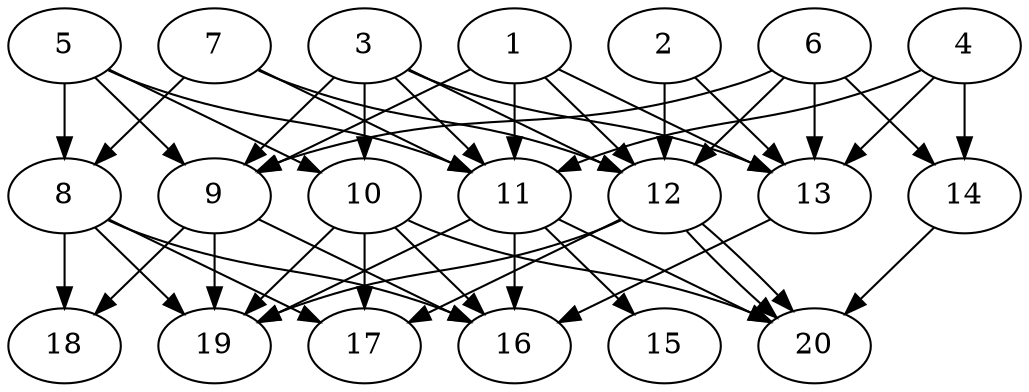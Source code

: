 // DAG automatically generated by daggen at Tue Jul 23 14:28:59 2019
// ./daggen --dot -n 20 --ccr 0.4 --fat 0.6 --regular 0.5 --density 0.7 --mindata 5242880 --maxdata 52428800 
digraph G {
  1 [size="36147200", alpha="0.13", expect_size="14458880"] 
  1 -> 9 [size ="14458880"]
  1 -> 11 [size ="14458880"]
  1 -> 12 [size ="14458880"]
  1 -> 13 [size ="14458880"]
  2 [size="13711360", alpha="0.12", expect_size="5484544"] 
  2 -> 12 [size ="5484544"]
  2 -> 13 [size ="5484544"]
  3 [size="23720960", alpha="0.06", expect_size="9488384"] 
  3 -> 9 [size ="9488384"]
  3 -> 10 [size ="9488384"]
  3 -> 11 [size ="9488384"]
  3 -> 12 [size ="9488384"]
  3 -> 13 [size ="9488384"]
  4 [size="70796800", alpha="0.08", expect_size="28318720"] 
  4 -> 11 [size ="28318720"]
  4 -> 13 [size ="28318720"]
  4 -> 14 [size ="28318720"]
  5 [size="73868800", alpha="0.14", expect_size="29547520"] 
  5 -> 8 [size ="29547520"]
  5 -> 9 [size ="29547520"]
  5 -> 10 [size ="29547520"]
  5 -> 11 [size ="29547520"]
  6 [size="18657280", alpha="0.08", expect_size="7462912"] 
  6 -> 9 [size ="7462912"]
  6 -> 12 [size ="7462912"]
  6 -> 13 [size ="7462912"]
  6 -> 14 [size ="7462912"]
  7 [size="41149440", alpha="0.02", expect_size="16459776"] 
  7 -> 8 [size ="16459776"]
  7 -> 11 [size ="16459776"]
  7 -> 12 [size ="16459776"]
  8 [size="66009600", alpha="0.02", expect_size="26403840"] 
  8 -> 16 [size ="26403840"]
  8 -> 17 [size ="26403840"]
  8 -> 18 [size ="26403840"]
  8 -> 19 [size ="26403840"]
  9 [size="74946560", alpha="0.10", expect_size="29978624"] 
  9 -> 16 [size ="29978624"]
  9 -> 18 [size ="29978624"]
  9 -> 19 [size ="29978624"]
  10 [size="16138240", alpha="0.05", expect_size="6455296"] 
  10 -> 16 [size ="6455296"]
  10 -> 17 [size ="6455296"]
  10 -> 19 [size ="6455296"]
  10 -> 20 [size ="6455296"]
  11 [size="101194240", alpha="0.20", expect_size="40477696"] 
  11 -> 15 [size ="40477696"]
  11 -> 16 [size ="40477696"]
  11 -> 19 [size ="40477696"]
  11 -> 20 [size ="40477696"]
  12 [size="57912320", alpha="0.04", expect_size="23164928"] 
  12 -> 17 [size ="23164928"]
  12 -> 19 [size ="23164928"]
  12 -> 20 [size ="23164928"]
  12 -> 20 [size ="23164928"]
  13 [size="128071680", alpha="0.08", expect_size="51228672"] 
  13 -> 16 [size ="51228672"]
  14 [size="46740480", alpha="0.08", expect_size="18696192"] 
  14 -> 20 [size ="18696192"]
  15 [size="91566080", alpha="0.07", expect_size="36626432"] 
  16 [size="53601280", alpha="0.11", expect_size="21440512"] 
  17 [size="100843520", alpha="0.16", expect_size="40337408"] 
  18 [size="109980160", alpha="0.10", expect_size="43992064"] 
  19 [size="121177600", alpha="0.13", expect_size="48471040"] 
  20 [size="65003520", alpha="0.12", expect_size="26001408"] 
}

